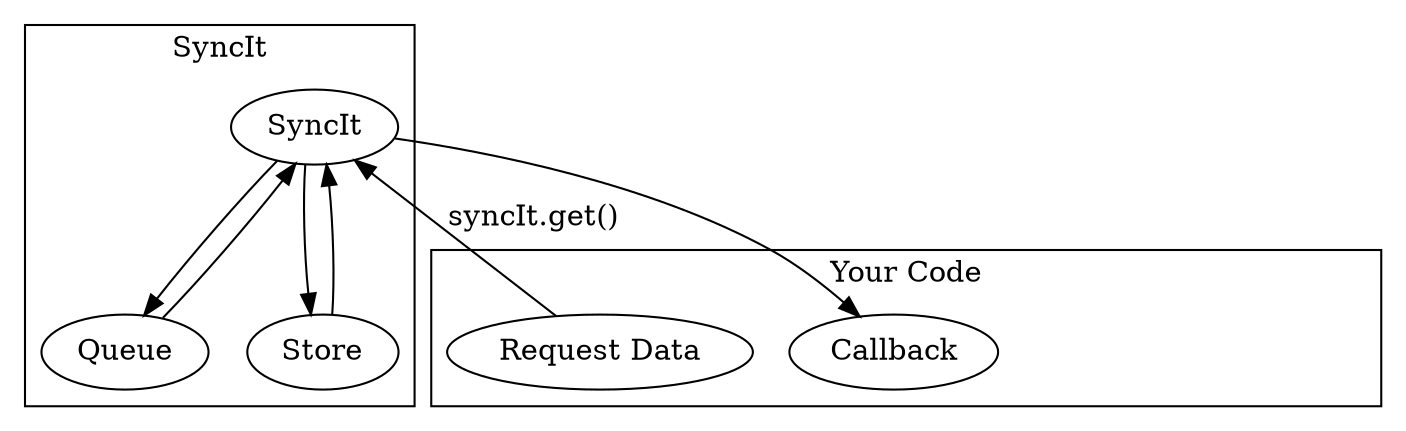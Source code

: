 digraph a { 

	subgraph clusteryourcode {
		label = "Your Code";
		App [label="Request Data", rank=1];
		SyncItCallback [label=Callback];
		SyncItEventHandler [label="Event Handler", style=invis]
	}
	
	subgraph clustersyncit {
		label = "SyncIt"
		SyncIt;
		Queue;
		Store;
	}

	App -> SyncIt [label="syncIt.get()"];
	SyncIt -> Store -> SyncIt -> Queue -> SyncIt -> SyncItCallback;
	SyncIt ->SyncItEventHandler [style=invis];

}
